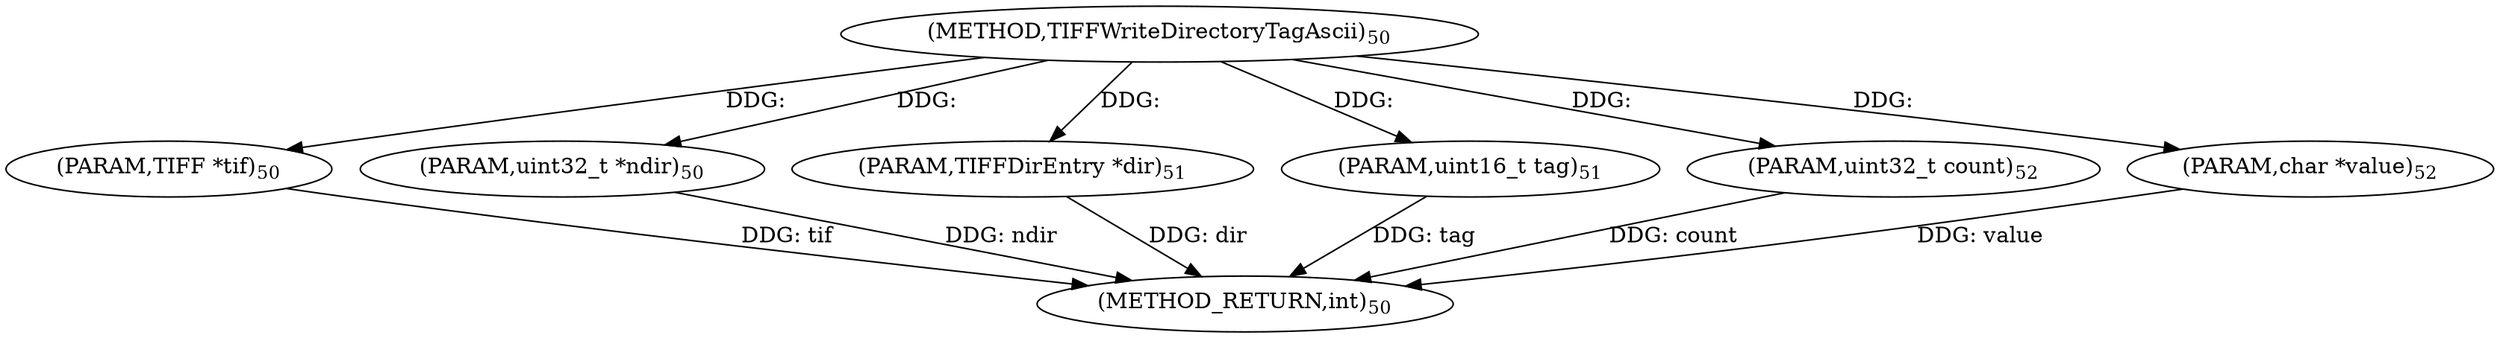 digraph "TIFFWriteDirectoryTagAscii" {  
"63946" [label = <(METHOD,TIFFWriteDirectoryTagAscii)<SUB>50</SUB>> ]
"63953" [label = <(METHOD_RETURN,int)<SUB>50</SUB>> ]
"63947" [label = <(PARAM,TIFF *tif)<SUB>50</SUB>> ]
"63948" [label = <(PARAM,uint32_t *ndir)<SUB>50</SUB>> ]
"63949" [label = <(PARAM,TIFFDirEntry *dir)<SUB>51</SUB>> ]
"63950" [label = <(PARAM,uint16_t tag)<SUB>51</SUB>> ]
"63951" [label = <(PARAM,uint32_t count)<SUB>52</SUB>> ]
"63952" [label = <(PARAM,char *value)<SUB>52</SUB>> ]
  "63947" -> "63953"  [ label = "DDG: tif"] 
  "63948" -> "63953"  [ label = "DDG: ndir"] 
  "63949" -> "63953"  [ label = "DDG: dir"] 
  "63950" -> "63953"  [ label = "DDG: tag"] 
  "63951" -> "63953"  [ label = "DDG: count"] 
  "63952" -> "63953"  [ label = "DDG: value"] 
  "63946" -> "63947"  [ label = "DDG: "] 
  "63946" -> "63948"  [ label = "DDG: "] 
  "63946" -> "63949"  [ label = "DDG: "] 
  "63946" -> "63950"  [ label = "DDG: "] 
  "63946" -> "63951"  [ label = "DDG: "] 
  "63946" -> "63952"  [ label = "DDG: "] 
}
